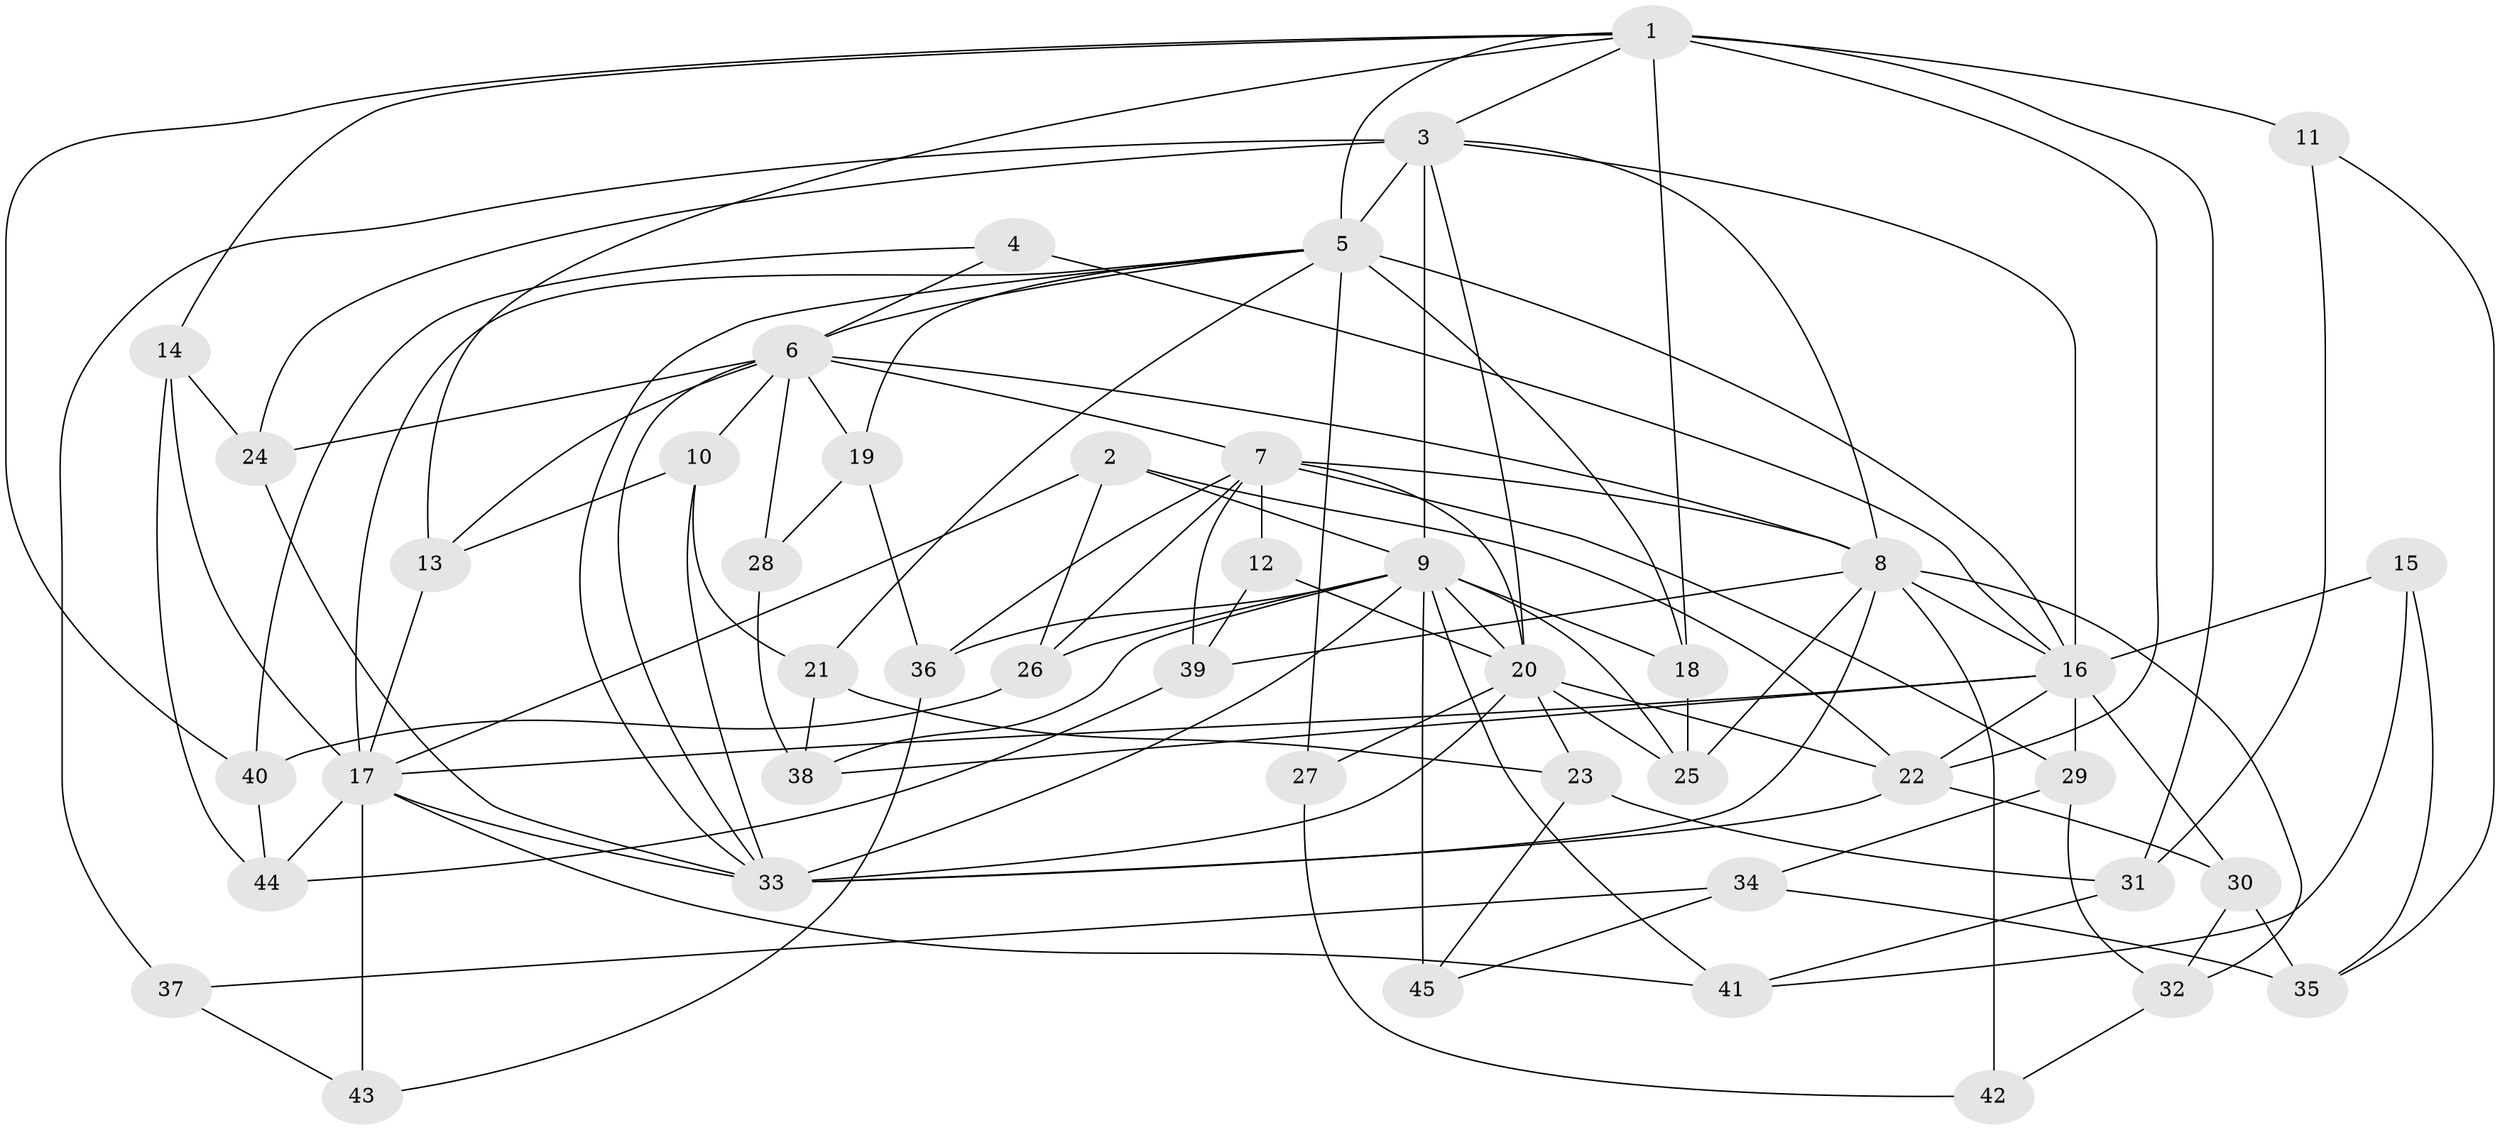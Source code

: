 // original degree distribution, {4: 1.0}
// Generated by graph-tools (version 1.1) at 2025/53/03/04/25 22:53:33]
// undirected, 45 vertices, 115 edges
graph export_dot {
  node [color=gray90,style=filled];
  1;
  2;
  3;
  4;
  5;
  6;
  7;
  8;
  9;
  10;
  11;
  12;
  13;
  14;
  15;
  16;
  17;
  18;
  19;
  20;
  21;
  22;
  23;
  24;
  25;
  26;
  27;
  28;
  29;
  30;
  31;
  32;
  33;
  34;
  35;
  36;
  37;
  38;
  39;
  40;
  41;
  42;
  43;
  44;
  45;
  1 -- 3 [weight=1.0];
  1 -- 5 [weight=1.0];
  1 -- 11 [weight=2.0];
  1 -- 13 [weight=1.0];
  1 -- 14 [weight=1.0];
  1 -- 18 [weight=1.0];
  1 -- 22 [weight=1.0];
  1 -- 31 [weight=1.0];
  1 -- 40 [weight=1.0];
  2 -- 9 [weight=1.0];
  2 -- 17 [weight=1.0];
  2 -- 22 [weight=1.0];
  2 -- 26 [weight=1.0];
  3 -- 5 [weight=2.0];
  3 -- 8 [weight=1.0];
  3 -- 9 [weight=1.0];
  3 -- 16 [weight=1.0];
  3 -- 20 [weight=1.0];
  3 -- 24 [weight=1.0];
  3 -- 37 [weight=2.0];
  4 -- 6 [weight=1.0];
  4 -- 16 [weight=2.0];
  4 -- 40 [weight=1.0];
  5 -- 6 [weight=1.0];
  5 -- 16 [weight=1.0];
  5 -- 17 [weight=1.0];
  5 -- 18 [weight=1.0];
  5 -- 19 [weight=1.0];
  5 -- 21 [weight=1.0];
  5 -- 27 [weight=2.0];
  5 -- 33 [weight=1.0];
  6 -- 7 [weight=1.0];
  6 -- 8 [weight=2.0];
  6 -- 10 [weight=1.0];
  6 -- 13 [weight=1.0];
  6 -- 19 [weight=1.0];
  6 -- 24 [weight=1.0];
  6 -- 28 [weight=2.0];
  6 -- 33 [weight=1.0];
  7 -- 8 [weight=2.0];
  7 -- 12 [weight=1.0];
  7 -- 20 [weight=2.0];
  7 -- 26 [weight=1.0];
  7 -- 29 [weight=1.0];
  7 -- 36 [weight=1.0];
  7 -- 39 [weight=1.0];
  8 -- 16 [weight=1.0];
  8 -- 25 [weight=1.0];
  8 -- 32 [weight=1.0];
  8 -- 33 [weight=1.0];
  8 -- 39 [weight=1.0];
  8 -- 42 [weight=2.0];
  9 -- 18 [weight=1.0];
  9 -- 20 [weight=1.0];
  9 -- 25 [weight=1.0];
  9 -- 26 [weight=1.0];
  9 -- 33 [weight=1.0];
  9 -- 36 [weight=1.0];
  9 -- 38 [weight=1.0];
  9 -- 41 [weight=1.0];
  9 -- 45 [weight=2.0];
  10 -- 13 [weight=1.0];
  10 -- 21 [weight=1.0];
  10 -- 33 [weight=1.0];
  11 -- 31 [weight=1.0];
  11 -- 35 [weight=1.0];
  12 -- 20 [weight=2.0];
  12 -- 39 [weight=1.0];
  13 -- 17 [weight=1.0];
  14 -- 17 [weight=1.0];
  14 -- 24 [weight=1.0];
  14 -- 44 [weight=1.0];
  15 -- 16 [weight=2.0];
  15 -- 35 [weight=1.0];
  15 -- 41 [weight=1.0];
  16 -- 17 [weight=1.0];
  16 -- 22 [weight=1.0];
  16 -- 29 [weight=1.0];
  16 -- 30 [weight=1.0];
  16 -- 38 [weight=1.0];
  17 -- 33 [weight=1.0];
  17 -- 41 [weight=1.0];
  17 -- 43 [weight=2.0];
  17 -- 44 [weight=1.0];
  18 -- 25 [weight=1.0];
  19 -- 28 [weight=1.0];
  19 -- 36 [weight=1.0];
  20 -- 22 [weight=2.0];
  20 -- 23 [weight=1.0];
  20 -- 25 [weight=1.0];
  20 -- 27 [weight=1.0];
  20 -- 33 [weight=1.0];
  21 -- 23 [weight=1.0];
  21 -- 38 [weight=1.0];
  22 -- 30 [weight=1.0];
  22 -- 33 [weight=2.0];
  23 -- 31 [weight=1.0];
  23 -- 45 [weight=1.0];
  24 -- 33 [weight=1.0];
  26 -- 40 [weight=1.0];
  27 -- 42 [weight=1.0];
  28 -- 38 [weight=1.0];
  29 -- 32 [weight=1.0];
  29 -- 34 [weight=1.0];
  30 -- 32 [weight=1.0];
  30 -- 35 [weight=1.0];
  31 -- 41 [weight=1.0];
  32 -- 42 [weight=1.0];
  34 -- 35 [weight=1.0];
  34 -- 37 [weight=1.0];
  34 -- 45 [weight=1.0];
  36 -- 43 [weight=1.0];
  37 -- 43 [weight=1.0];
  39 -- 44 [weight=1.0];
  40 -- 44 [weight=1.0];
}
